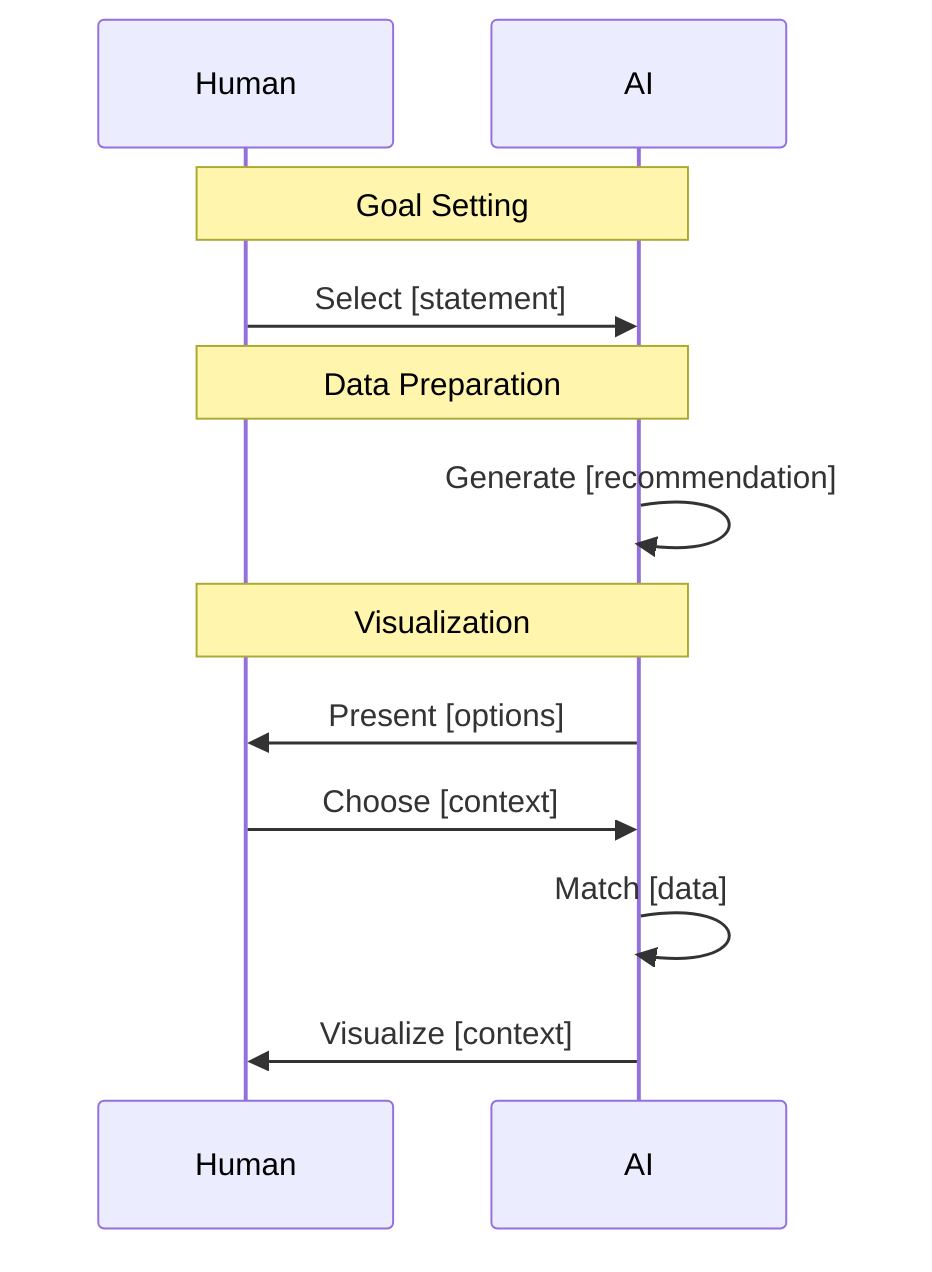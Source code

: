 sequenceDiagram
    participant H as Human
    participant A as AI

    note over H,A: Goal Setting
    H ->> A: Select [statement]

    note over H,A: Data Preparation
    A ->> A: Generate [recommendation]

    note over H,A: Visualization
    A ->> H: Present [options]
    H ->> A: Choose [context]
    A ->> A: Match [data]
    A ->> H: Visualize [context]
